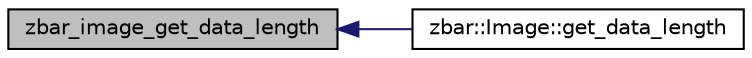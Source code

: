 digraph G
{
  edge [fontname="Helvetica",fontsize="10",labelfontname="Helvetica",labelfontsize="10"];
  node [fontname="Helvetica",fontsize="10",shape=record];
  rankdir=LR;
  Node1 [label="zbar_image_get_data_length",height=0.2,width=0.4,color="black", fillcolor="grey75", style="filled" fontcolor="black"];
  Node1 -> Node2 [dir=back,color="midnightblue",fontsize="10",style="solid"];
  Node2 [label="zbar::Image::get_data_length",height=0.2,width=0.4,color="black", fillcolor="white", style="filled",URL="$classzbar_1_1_image.html#a937d2c325a6e7805563355320e6b890f"];
}
